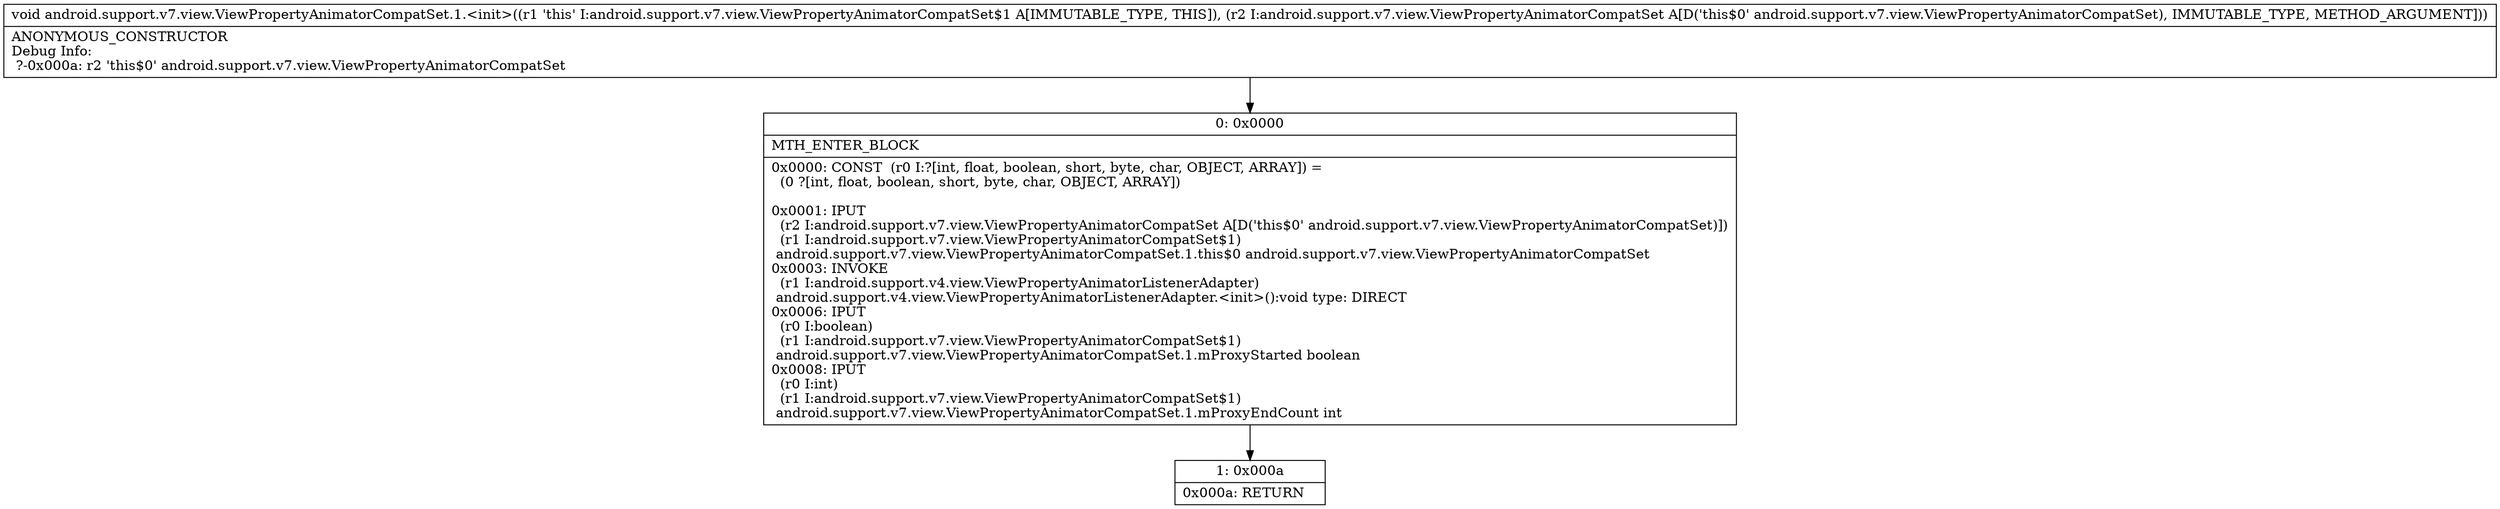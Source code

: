 digraph "CFG forandroid.support.v7.view.ViewPropertyAnimatorCompatSet.1.\<init\>(Landroid\/support\/v7\/view\/ViewPropertyAnimatorCompatSet;)V" {
Node_0 [shape=record,label="{0\:\ 0x0000|MTH_ENTER_BLOCK\l|0x0000: CONST  (r0 I:?[int, float, boolean, short, byte, char, OBJECT, ARRAY]) = \l  (0 ?[int, float, boolean, short, byte, char, OBJECT, ARRAY])\l \l0x0001: IPUT  \l  (r2 I:android.support.v7.view.ViewPropertyAnimatorCompatSet A[D('this$0' android.support.v7.view.ViewPropertyAnimatorCompatSet)])\l  (r1 I:android.support.v7.view.ViewPropertyAnimatorCompatSet$1)\l android.support.v7.view.ViewPropertyAnimatorCompatSet.1.this$0 android.support.v7.view.ViewPropertyAnimatorCompatSet \l0x0003: INVOKE  \l  (r1 I:android.support.v4.view.ViewPropertyAnimatorListenerAdapter)\l android.support.v4.view.ViewPropertyAnimatorListenerAdapter.\<init\>():void type: DIRECT \l0x0006: IPUT  \l  (r0 I:boolean)\l  (r1 I:android.support.v7.view.ViewPropertyAnimatorCompatSet$1)\l android.support.v7.view.ViewPropertyAnimatorCompatSet.1.mProxyStarted boolean \l0x0008: IPUT  \l  (r0 I:int)\l  (r1 I:android.support.v7.view.ViewPropertyAnimatorCompatSet$1)\l android.support.v7.view.ViewPropertyAnimatorCompatSet.1.mProxyEndCount int \l}"];
Node_1 [shape=record,label="{1\:\ 0x000a|0x000a: RETURN   \l}"];
MethodNode[shape=record,label="{void android.support.v7.view.ViewPropertyAnimatorCompatSet.1.\<init\>((r1 'this' I:android.support.v7.view.ViewPropertyAnimatorCompatSet$1 A[IMMUTABLE_TYPE, THIS]), (r2 I:android.support.v7.view.ViewPropertyAnimatorCompatSet A[D('this$0' android.support.v7.view.ViewPropertyAnimatorCompatSet), IMMUTABLE_TYPE, METHOD_ARGUMENT]))  | ANONYMOUS_CONSTRUCTOR\lDebug Info:\l  ?\-0x000a: r2 'this$0' android.support.v7.view.ViewPropertyAnimatorCompatSet\l}"];
MethodNode -> Node_0;
Node_0 -> Node_1;
}

